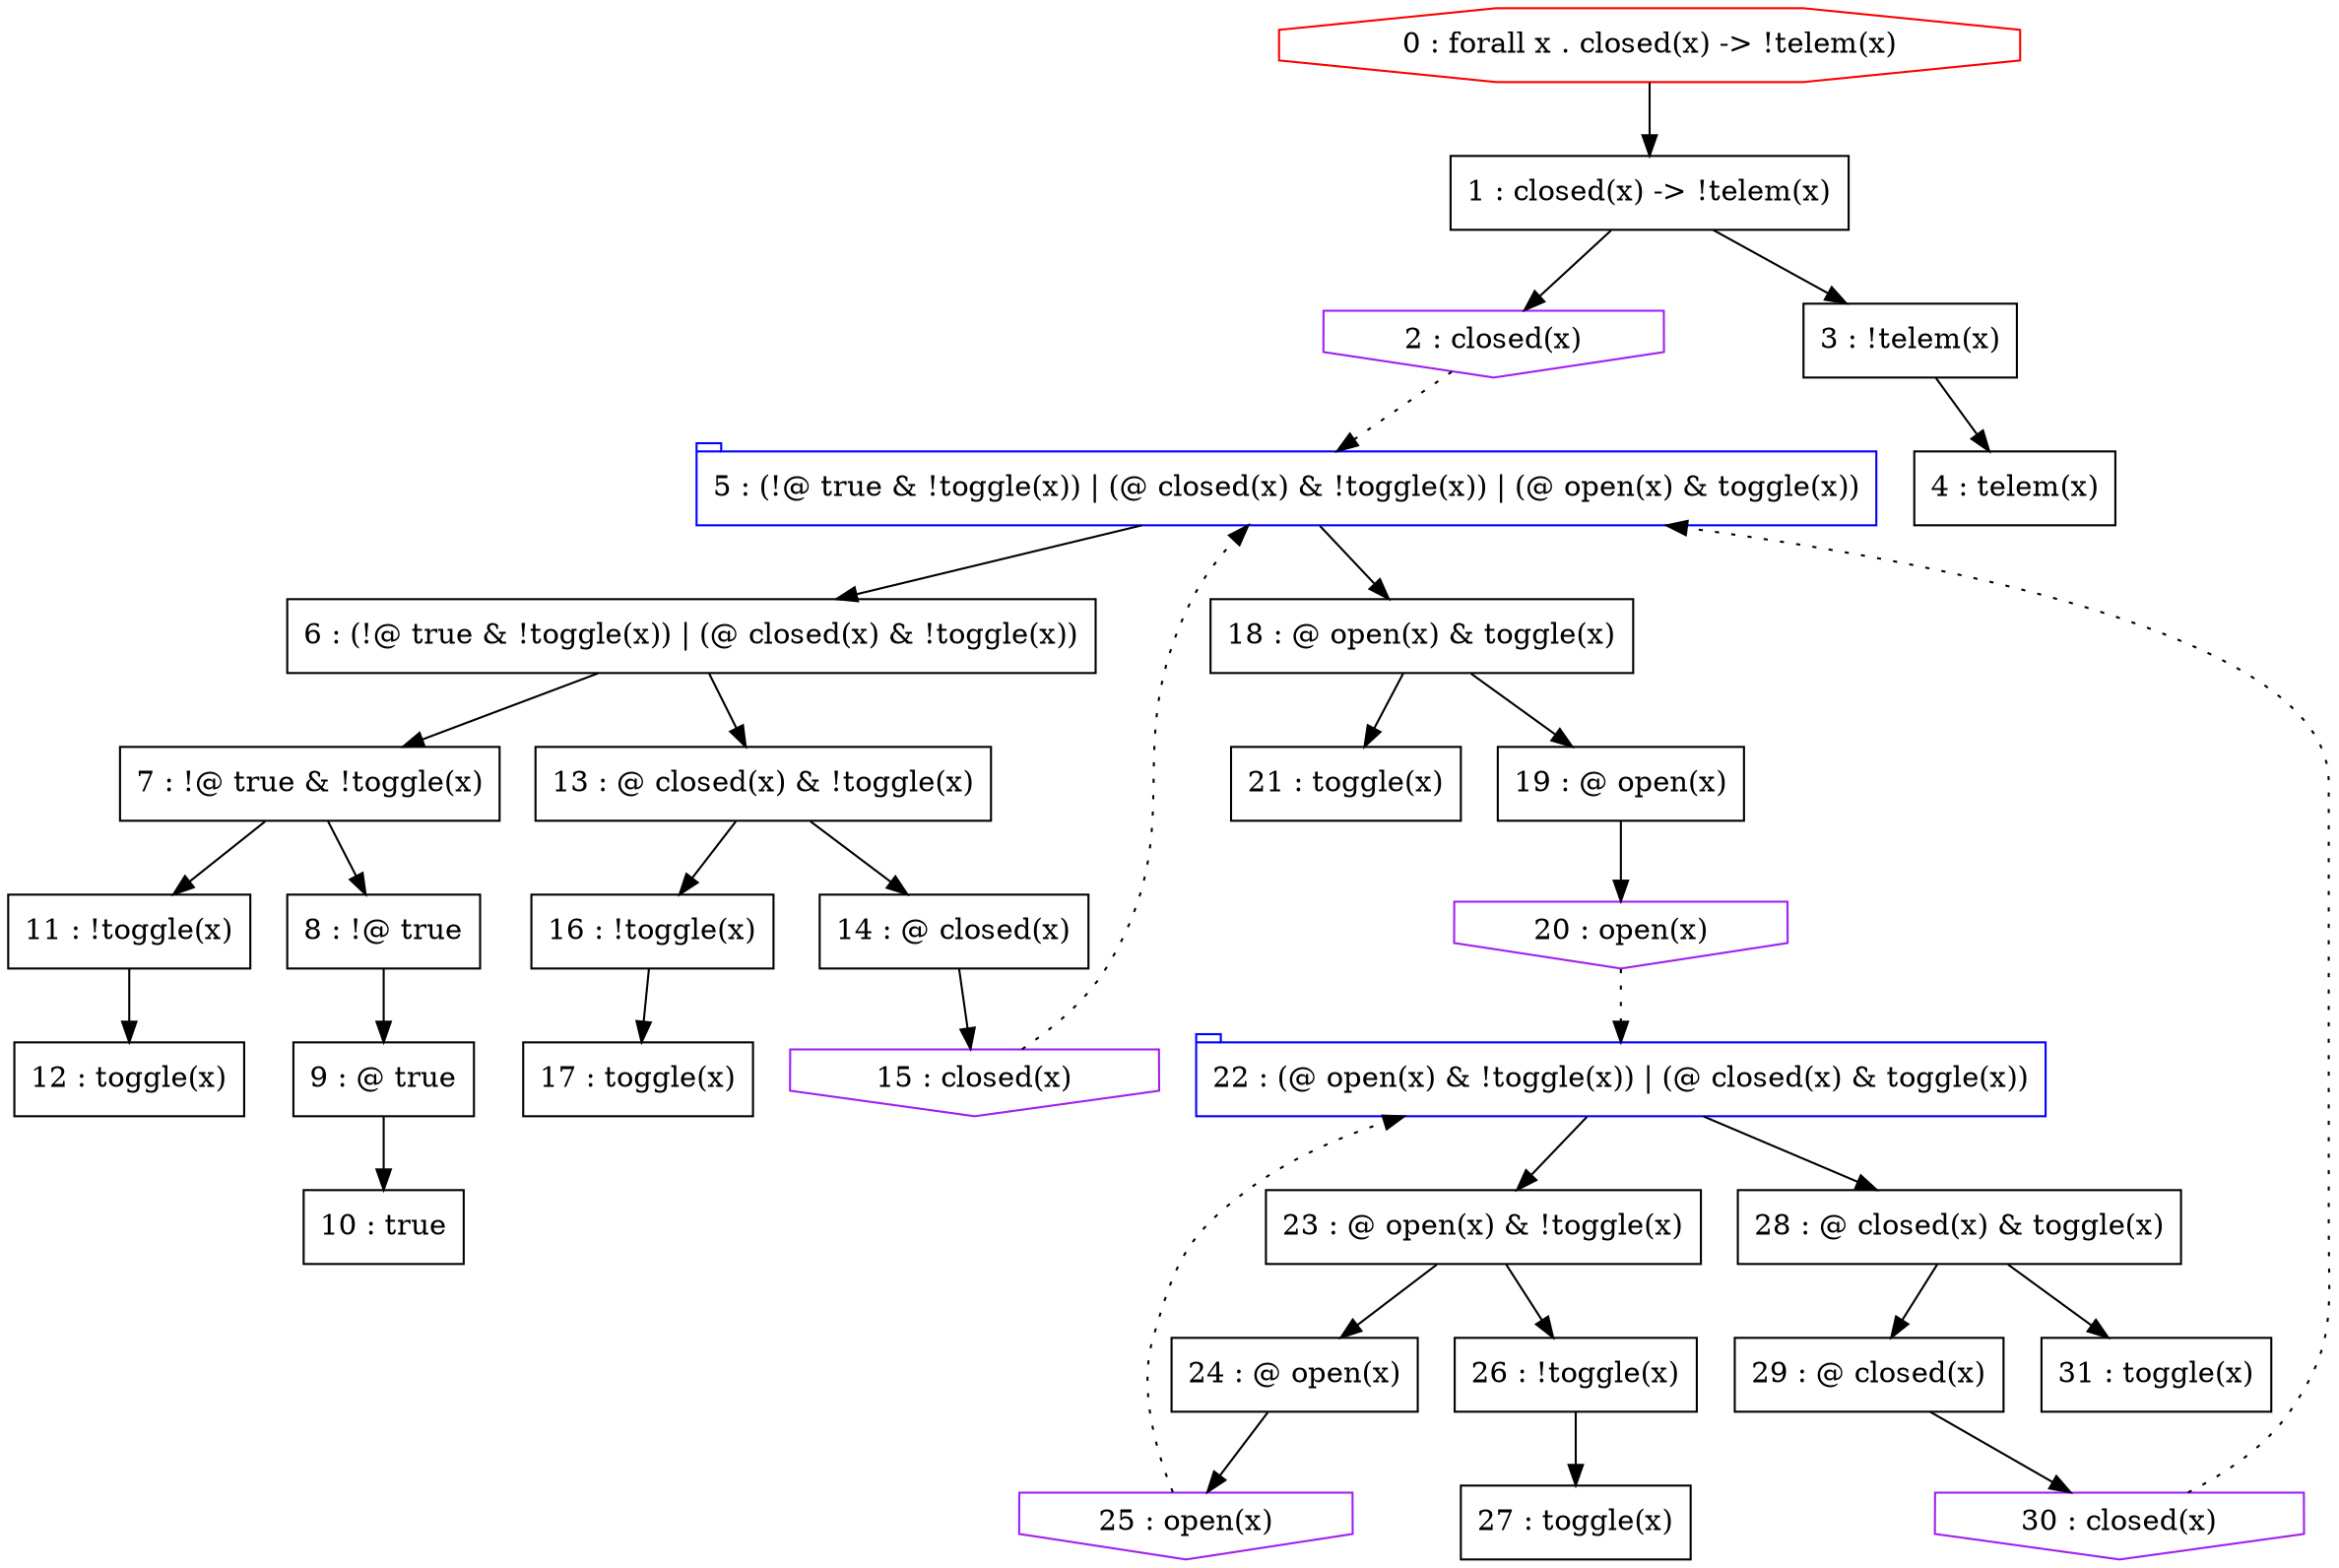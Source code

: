 digraph G {
  0 [shape=octagon, color=red, label="0 : forall x . closed(x) -> !telem(x)"]
  1 [shape=box, label="1 : closed(x) -> !telem(x)"]
  2 [shape=invhouse, color=purple, label="2 : closed(x)"]
  3 [shape=box, label="3 : !telem(x)"]
  4 [shape=box, label="4 : telem(x)"]
  3 -> 4
  1 -> 2
  1 -> 3
  0 -> 1
  5 [shape=tab, color=blue, label="5 : (!@ true & !toggle(x)) | (@ closed(x) & !toggle(x)) | (@ open(x) & toggle(x))"]
  6 [shape=box, label="6 : (!@ true & !toggle(x)) | (@ closed(x) & !toggle(x))"]
  7 [shape=box, label="7 : !@ true & !toggle(x)"]
  8 [shape=box, label="8 : !@ true"]
  9 [shape=box, label="9 : @ true"]
  10 [shape=box, label="10 : true"]
  9 -> 10
  8 -> 9
  11 [shape=box, label="11 : !toggle(x)"]
  12 [shape=box, label="12 : toggle(x)"]
  11 -> 12
  7 -> 8
  7 -> 11
  13 [shape=box, label="13 : @ closed(x) & !toggle(x)"]
  14 [shape=box, label="14 : @ closed(x)"]
  15 [shape=invhouse, color=purple, label="15 : closed(x)"]
  14 -> 15
  16 [shape=box, label="16 : !toggle(x)"]
  17 [shape=box, label="17 : toggle(x)"]
  16 -> 17
  13 -> 14
  13 -> 16
  6 -> 7
  6 -> 13
  18 [shape=box, label="18 : @ open(x) & toggle(x)"]
  19 [shape=box, label="19 : @ open(x)"]
  20 [shape=invhouse, color=purple, label="20 : open(x)"]
  19 -> 20
  21 [shape=box, label="21 : toggle(x)"]
  18 -> 19
  18 -> 21
  5 -> 6
  5 -> 18
  22 [shape=tab, color=blue, label="22 : (@ open(x) & !toggle(x)) | (@ closed(x) & toggle(x))"]
  23 [shape=box, label="23 : @ open(x) & !toggle(x)"]
  24 [shape=box, label="24 : @ open(x)"]
  25 [shape=invhouse, color=purple, label="25 : open(x)"]
  24 -> 25
  26 [shape=box, label="26 : !toggle(x)"]
  27 [shape=box, label="27 : toggle(x)"]
  26 -> 27
  23 -> 24
  23 -> 26
  28 [shape=box, label="28 : @ closed(x) & toggle(x)"]
  29 [shape=box, label="29 : @ closed(x)"]
  30 [shape=invhouse, color=purple, label="30 : closed(x)"]
  29 -> 30
  31 [shape=box, label="31 : toggle(x)"]
  28 -> 29
  28 -> 31
  22 -> 23
  22 -> 28
  25 -> 22 [style=dotted]
  20 -> 22 [style=dotted]
  2 -> 5 [style=dotted]
  30 -> 5 [style=dotted]
  15 -> 5 [style=dotted]
}
